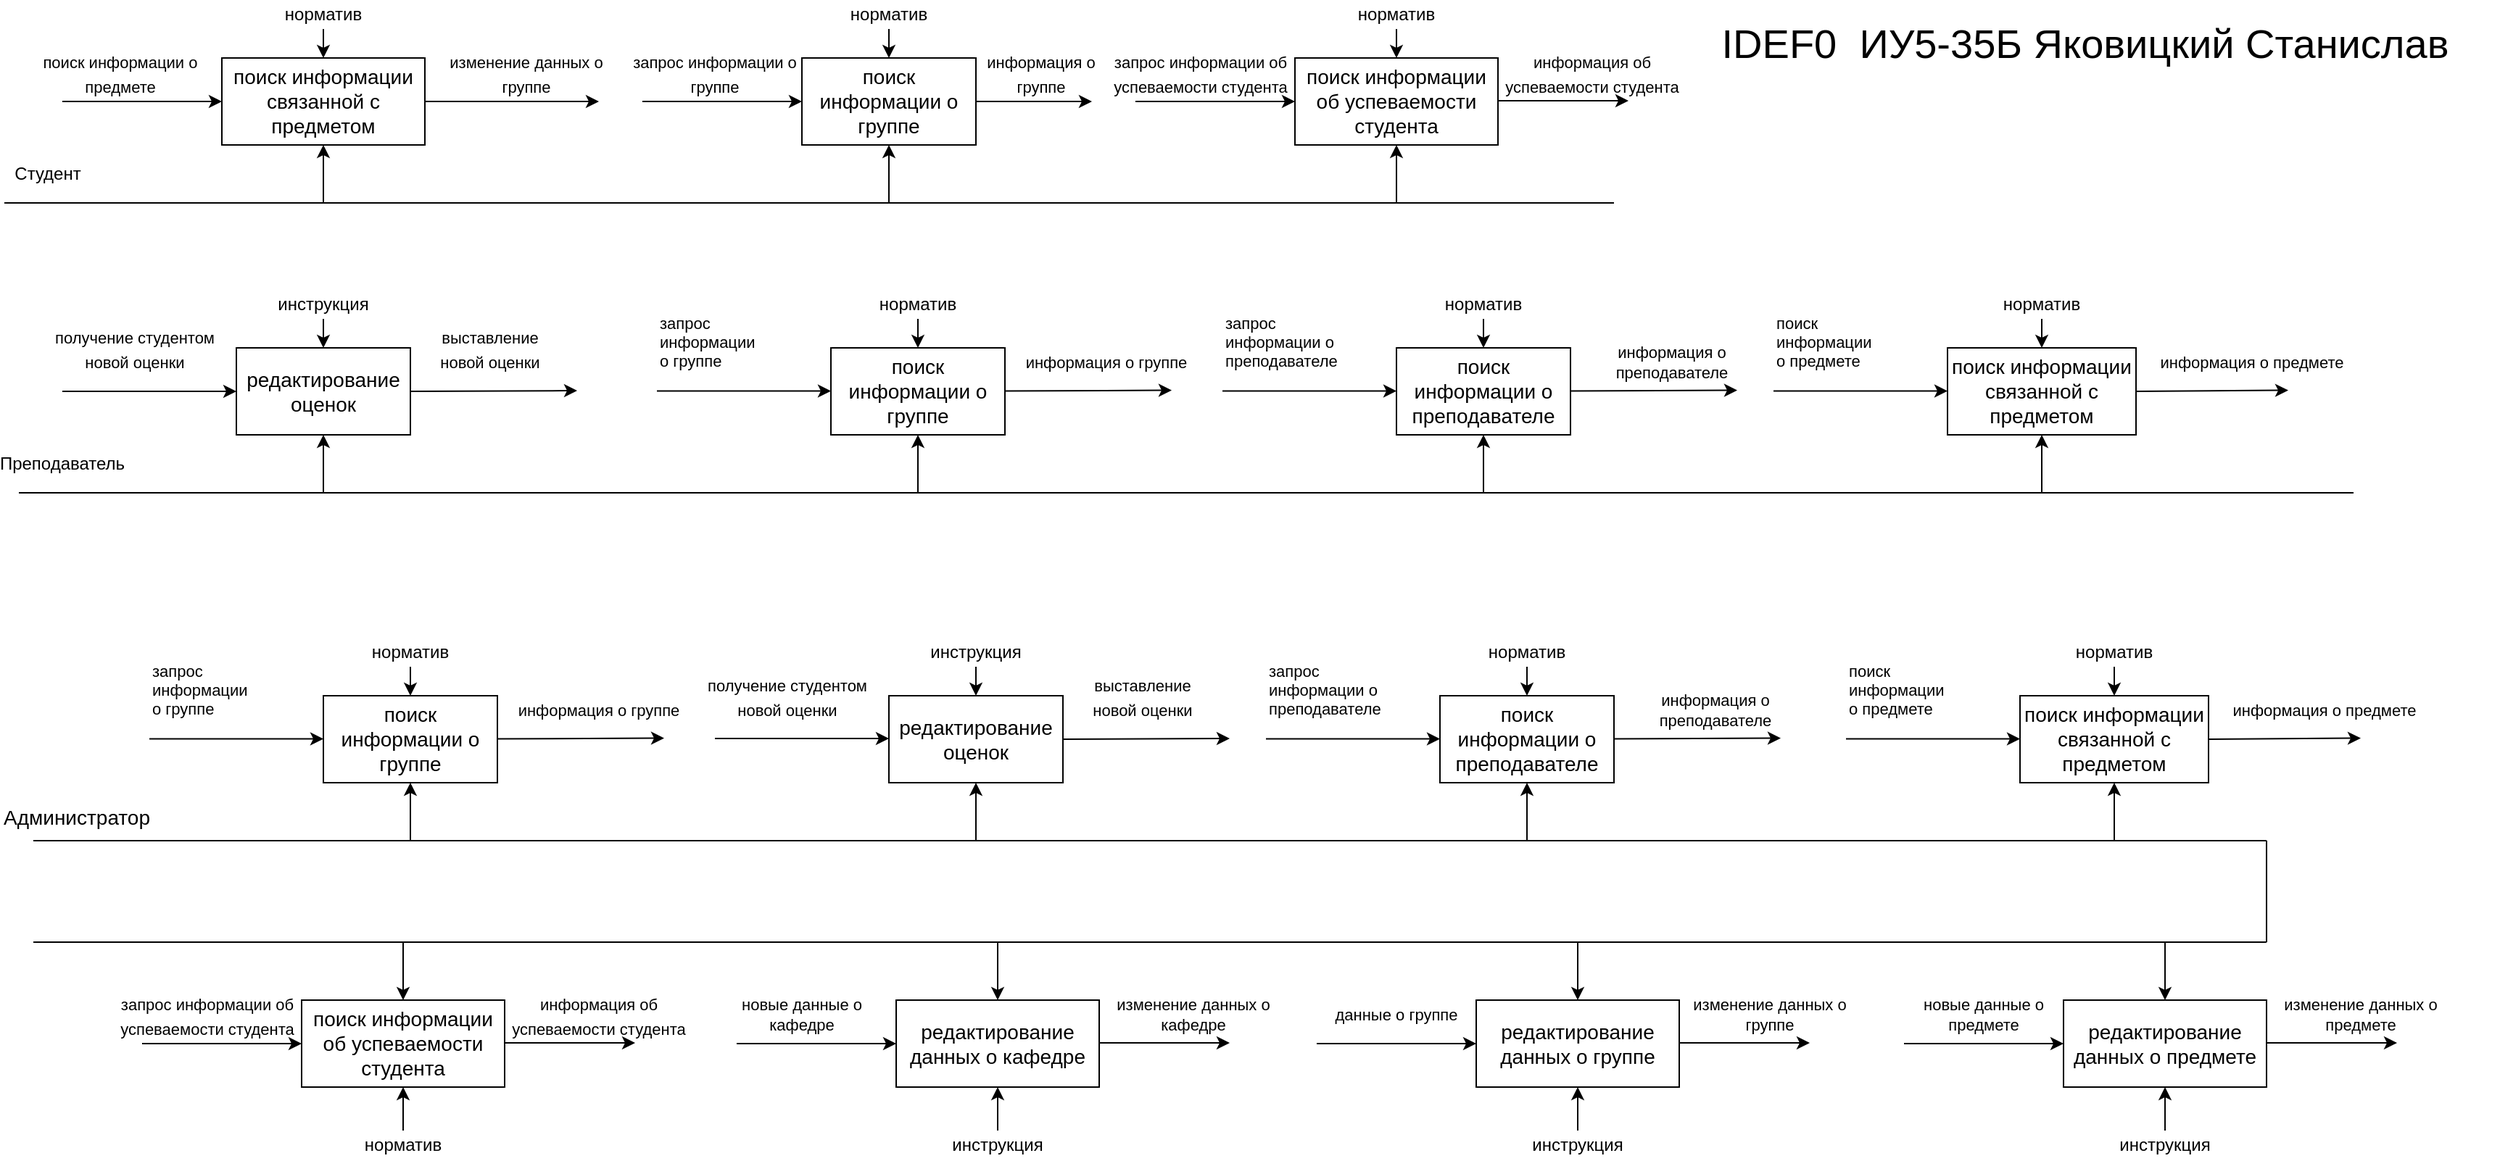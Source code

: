 <mxfile version="12.4.2" type="device" pages="1"><diagram id="3g8LVqlUuiPpmpbRf2n-" name="Page-1"><mxGraphModel dx="2062" dy="1073" grid="1" gridSize="10" guides="1" tooltips="1" connect="1" arrows="1" fold="1" page="1" pageScale="1" pageWidth="827" pageHeight="1169" math="0" shadow="0"><root><mxCell id="0"/><mxCell id="1" parent="0"/><mxCell id="60OBspVqa--PDoL3WR4n-1" value="Студент" style="text;html=1;strokeColor=none;fillColor=none;align=center;verticalAlign=middle;whiteSpace=wrap;rounded=0;" vertex="1" parent="1"><mxGeometry x="20" y="130" width="40" height="20" as="geometry"/></mxCell><mxCell id="60OBspVqa--PDoL3WR4n-2" value="" style="endArrow=none;html=1;" edge="1" parent="1"><mxGeometry width="50" height="50" relative="1" as="geometry"><mxPoint x="10" y="160" as="sourcePoint"/><mxPoint x="1120" y="160" as="targetPoint"/></mxGeometry></mxCell><mxCell id="60OBspVqa--PDoL3WR4n-3" value="&lt;font style=&quot;font-size: 11px&quot;&gt;поиск информации о предмете&lt;/font&gt;" style="text;html=1;strokeColor=none;fillColor=none;align=center;verticalAlign=middle;whiteSpace=wrap;rounded=0;fontSize=14;" vertex="1" parent="1"><mxGeometry x="30" y="60" width="120" height="20" as="geometry"/></mxCell><mxCell id="60OBspVqa--PDoL3WR4n-4" value="&lt;span style=&quot;font-size: 14px ; white-space: normal&quot;&gt;поиск информации связанной с предметом&lt;/span&gt;" style="rounded=0;whiteSpace=wrap;html=1;" vertex="1" parent="1"><mxGeometry x="160" y="60" width="140" height="60" as="geometry"/></mxCell><mxCell id="60OBspVqa--PDoL3WR4n-7" value="" style="endArrow=classic;html=1;entryX=0;entryY=0.5;entryDx=0;entryDy=0;" edge="1" parent="1" target="60OBspVqa--PDoL3WR4n-4"><mxGeometry width="50" height="50" relative="1" as="geometry"><mxPoint x="50" y="90" as="sourcePoint"/><mxPoint x="140" y="90" as="targetPoint"/></mxGeometry></mxCell><mxCell id="60OBspVqa--PDoL3WR4n-8" style="edgeStyle=orthogonalEdgeStyle;rounded=0;orthogonalLoop=1;jettySize=auto;html=1;exitX=0.5;exitY=1;exitDx=0;exitDy=0;" edge="1" parent="1" source="60OBspVqa--PDoL3WR4n-3" target="60OBspVqa--PDoL3WR4n-3"><mxGeometry relative="1" as="geometry"/></mxCell><mxCell id="60OBspVqa--PDoL3WR4n-9" value="" style="endArrow=classic;html=1;exitX=1;exitY=0.5;exitDx=0;exitDy=0;" edge="1" parent="1" source="60OBspVqa--PDoL3WR4n-4"><mxGeometry width="50" height="50" relative="1" as="geometry"><mxPoint x="320" y="130" as="sourcePoint"/><mxPoint x="420" y="90" as="targetPoint"/></mxGeometry></mxCell><mxCell id="60OBspVqa--PDoL3WR4n-10" value="&lt;font style=&quot;font-size: 11px&quot;&gt;изменение данных о группе&lt;/font&gt;" style="text;html=1;strokeColor=none;fillColor=none;align=center;verticalAlign=middle;whiteSpace=wrap;rounded=0;fontSize=14;" vertex="1" parent="1"><mxGeometry x="300" y="60" width="140" height="20" as="geometry"/></mxCell><mxCell id="60OBspVqa--PDoL3WR4n-11" value="" style="endArrow=classic;html=1;entryX=0.5;entryY=1;entryDx=0;entryDy=0;" edge="1" parent="1" target="60OBspVqa--PDoL3WR4n-4"><mxGeometry width="50" height="50" relative="1" as="geometry"><mxPoint x="230" y="160" as="sourcePoint"/><mxPoint x="60" y="180" as="targetPoint"/></mxGeometry></mxCell><mxCell id="60OBspVqa--PDoL3WR4n-115" style="edgeStyle=orthogonalEdgeStyle;rounded=0;orthogonalLoop=1;jettySize=auto;html=1;exitX=0.5;exitY=1;exitDx=0;exitDy=0;entryX=0.5;entryY=0;entryDx=0;entryDy=0;fontSize=11;" edge="1" parent="1" source="60OBspVqa--PDoL3WR4n-12" target="60OBspVqa--PDoL3WR4n-4"><mxGeometry relative="1" as="geometry"/></mxCell><mxCell id="60OBspVqa--PDoL3WR4n-12" value="норматив" style="text;html=1;strokeColor=none;fillColor=none;align=center;verticalAlign=middle;whiteSpace=wrap;rounded=0;" vertex="1" parent="1"><mxGeometry x="210" y="20" width="40" height="20" as="geometry"/></mxCell><mxCell id="60OBspVqa--PDoL3WR4n-14" value="&lt;span style=&quot;font-size: 14px ; white-space: normal&quot;&gt;поиск информации о группе&lt;/span&gt;" style="rounded=0;whiteSpace=wrap;html=1;" vertex="1" parent="1"><mxGeometry x="560" y="60" width="120" height="60" as="geometry"/></mxCell><mxCell id="60OBspVqa--PDoL3WR4n-15" value="" style="endArrow=classic;html=1;entryX=0;entryY=0.5;entryDx=0;entryDy=0;" edge="1" parent="1" target="60OBspVqa--PDoL3WR4n-14"><mxGeometry width="50" height="50" relative="1" as="geometry"><mxPoint x="450" y="90" as="sourcePoint"/><mxPoint x="500" y="90" as="targetPoint"/></mxGeometry></mxCell><mxCell id="60OBspVqa--PDoL3WR4n-16" value="" style="endArrow=classic;html=1;exitX=1;exitY=0.5;exitDx=0;exitDy=0;" edge="1" parent="1" source="60OBspVqa--PDoL3WR4n-14"><mxGeometry width="50" height="50" relative="1" as="geometry"><mxPoint x="700" y="115" as="sourcePoint"/><mxPoint x="760" y="90" as="targetPoint"/></mxGeometry></mxCell><mxCell id="60OBspVqa--PDoL3WR4n-17" value="&lt;font style=&quot;font-size: 11px&quot;&gt;запрос информации о группе&lt;/font&gt;" style="text;html=1;strokeColor=none;fillColor=none;align=center;verticalAlign=middle;whiteSpace=wrap;rounded=0;fontSize=14;" vertex="1" parent="1"><mxGeometry x="440" y="60" width="120" height="20" as="geometry"/></mxCell><mxCell id="60OBspVqa--PDoL3WR4n-18" value="&lt;font style=&quot;font-size: 11px&quot;&gt;информация о группе&lt;/font&gt;" style="text;html=1;strokeColor=none;fillColor=none;align=center;verticalAlign=middle;whiteSpace=wrap;rounded=0;fontSize=14;" vertex="1" parent="1"><mxGeometry x="670" y="60" width="110" height="20" as="geometry"/></mxCell><mxCell id="60OBspVqa--PDoL3WR4n-19" value="" style="endArrow=classic;html=1;entryX=0.5;entryY=1;entryDx=0;entryDy=0;" edge="1" parent="1" target="60OBspVqa--PDoL3WR4n-14"><mxGeometry width="50" height="50" relative="1" as="geometry"><mxPoint x="620" y="160" as="sourcePoint"/><mxPoint x="640" y="130" as="targetPoint"/></mxGeometry></mxCell><mxCell id="60OBspVqa--PDoL3WR4n-21" value="&lt;span style=&quot;font-size: 14px ; white-space: normal&quot;&gt;поиск информации об успеваемости студента&lt;/span&gt;" style="rounded=0;whiteSpace=wrap;html=1;" vertex="1" parent="1"><mxGeometry x="900" y="60" width="140" height="60" as="geometry"/></mxCell><mxCell id="60OBspVqa--PDoL3WR4n-23" value="" style="endArrow=classic;html=1;entryX=0;entryY=0.5;entryDx=0;entryDy=0;" edge="1" parent="1" target="60OBspVqa--PDoL3WR4n-21"><mxGeometry width="50" height="50" relative="1" as="geometry"><mxPoint x="790" y="90" as="sourcePoint"/><mxPoint x="850" y="80" as="targetPoint"/></mxGeometry></mxCell><mxCell id="60OBspVqa--PDoL3WR4n-24" value="" style="endArrow=classic;html=1;entryX=0;entryY=0.5;entryDx=0;entryDy=0;" edge="1" parent="1"><mxGeometry width="50" height="50" relative="1" as="geometry"><mxPoint x="1040" y="89.5" as="sourcePoint"/><mxPoint x="1130" y="89.5" as="targetPoint"/></mxGeometry></mxCell><mxCell id="60OBspVqa--PDoL3WR4n-25" value="&lt;font style=&quot;font-size: 11px&quot;&gt;запрос информации об успеваемости студента&lt;/font&gt;" style="text;html=1;strokeColor=none;fillColor=none;align=center;verticalAlign=middle;whiteSpace=wrap;rounded=0;fontSize=14;" vertex="1" parent="1"><mxGeometry x="770" y="60" width="130" height="20" as="geometry"/></mxCell><mxCell id="60OBspVqa--PDoL3WR4n-26" value="&lt;font style=&quot;font-size: 11px&quot;&gt;информация об успеваемости студента&lt;/font&gt;" style="text;html=1;strokeColor=none;fillColor=none;align=center;verticalAlign=middle;whiteSpace=wrap;rounded=0;fontSize=14;" vertex="1" parent="1"><mxGeometry x="1030" y="60" width="150" height="20" as="geometry"/></mxCell><mxCell id="60OBspVqa--PDoL3WR4n-27" value="" style="endArrow=classic;html=1;entryX=0.5;entryY=1;entryDx=0;entryDy=0;" edge="1" parent="1" target="60OBspVqa--PDoL3WR4n-21"><mxGeometry width="50" height="50" relative="1" as="geometry"><mxPoint x="970" y="160" as="sourcePoint"/><mxPoint x="990" y="130" as="targetPoint"/></mxGeometry></mxCell><mxCell id="60OBspVqa--PDoL3WR4n-30" value="" style="endArrow=none;html=1;" edge="1" parent="1"><mxGeometry width="50" height="50" relative="1" as="geometry"><mxPoint x="20" y="360" as="sourcePoint"/><mxPoint x="1630" y="360" as="targetPoint"/></mxGeometry></mxCell><mxCell id="60OBspVqa--PDoL3WR4n-33" value="Преподаватель" style="text;html=1;strokeColor=none;fillColor=none;align=center;verticalAlign=middle;whiteSpace=wrap;rounded=0;" vertex="1" parent="1"><mxGeometry x="30" y="330" width="40" height="20" as="geometry"/></mxCell><mxCell id="60OBspVqa--PDoL3WR4n-34" value="&lt;span style=&quot;font-size: 14px ; white-space: normal&quot;&gt;редактирование оценок&lt;/span&gt;" style="rounded=0;whiteSpace=wrap;html=1;" vertex="1" parent="1"><mxGeometry x="170" y="260" width="120" height="60" as="geometry"/></mxCell><mxCell id="60OBspVqa--PDoL3WR4n-35" value="&lt;font style=&quot;font-size: 11px&quot;&gt;получение студентом новой оценки&lt;/font&gt;" style="text;html=1;strokeColor=none;fillColor=none;align=center;verticalAlign=middle;whiteSpace=wrap;rounded=0;fontSize=14;" vertex="1" parent="1"><mxGeometry x="40" y="250" width="120" height="20" as="geometry"/></mxCell><mxCell id="60OBspVqa--PDoL3WR4n-36" value="&lt;font style=&quot;font-size: 11px&quot;&gt;выставление новой оценки&lt;/font&gt;" style="text;html=1;strokeColor=none;fillColor=none;align=center;verticalAlign=middle;whiteSpace=wrap;rounded=0;fontSize=14;" vertex="1" parent="1"><mxGeometry x="300" y="250" width="90" height="20" as="geometry"/></mxCell><mxCell id="60OBspVqa--PDoL3WR4n-37" value="" style="endArrow=classic;html=1;entryX=0.5;entryY=1;entryDx=0;entryDy=0;" edge="1" parent="1" target="60OBspVqa--PDoL3WR4n-34"><mxGeometry width="50" height="50" relative="1" as="geometry"><mxPoint x="230" y="360" as="sourcePoint"/><mxPoint x="260" y="320" as="targetPoint"/></mxGeometry></mxCell><mxCell id="60OBspVqa--PDoL3WR4n-38" value="" style="endArrow=classic;html=1;entryX=0;entryY=0.5;entryDx=0;entryDy=0;" edge="1" parent="1" target="60OBspVqa--PDoL3WR4n-34"><mxGeometry width="50" height="50" relative="1" as="geometry"><mxPoint x="50" y="290" as="sourcePoint"/><mxPoint x="60" y="390" as="targetPoint"/></mxGeometry></mxCell><mxCell id="60OBspVqa--PDoL3WR4n-39" value="" style="endArrow=classic;html=1;entryX=0;entryY=0.5;entryDx=0;entryDy=0;exitX=1;exitY=0.5;exitDx=0;exitDy=0;" edge="1" parent="1" source="60OBspVqa--PDoL3WR4n-34"><mxGeometry width="50" height="50" relative="1" as="geometry"><mxPoint x="310" y="290" as="sourcePoint"/><mxPoint x="405" y="289.5" as="targetPoint"/></mxGeometry></mxCell><mxCell id="60OBspVqa--PDoL3WR4n-40" value="&lt;span style=&quot;font-size: 14px ; white-space: normal&quot;&gt;поиск информации о группе&lt;/span&gt;" style="rounded=0;whiteSpace=wrap;html=1;" vertex="1" parent="1"><mxGeometry x="580" y="260" width="120" height="60" as="geometry"/></mxCell><mxCell id="60OBspVqa--PDoL3WR4n-41" value="" style="endArrow=classic;html=1;entryX=0;entryY=0.5;entryDx=0;entryDy=0;" edge="1" parent="1"><mxGeometry width="50" height="50" relative="1" as="geometry"><mxPoint x="460" y="289.75" as="sourcePoint"/><mxPoint x="580" y="289.75" as="targetPoint"/></mxGeometry></mxCell><mxCell id="60OBspVqa--PDoL3WR4n-42" value="" style="endArrow=classic;html=1;entryX=0;entryY=0.5;entryDx=0;entryDy=0;exitX=1;exitY=0.5;exitDx=0;exitDy=0;" edge="1" parent="1"><mxGeometry width="50" height="50" relative="1" as="geometry"><mxPoint x="700" y="289.75" as="sourcePoint"/><mxPoint x="815" y="289.25" as="targetPoint"/></mxGeometry></mxCell><mxCell id="60OBspVqa--PDoL3WR4n-43" value="" style="endArrow=classic;html=1;entryX=0.5;entryY=1;entryDx=0;entryDy=0;" edge="1" parent="1" target="60OBspVqa--PDoL3WR4n-40"><mxGeometry width="50" height="50" relative="1" as="geometry"><mxPoint x="640" y="360" as="sourcePoint"/><mxPoint x="240" y="330" as="targetPoint"/></mxGeometry></mxCell><mxCell id="60OBspVqa--PDoL3WR4n-44" value="&lt;span style=&quot;text-align: center ; white-space: normal&quot;&gt;&lt;font style=&quot;font-size: 11px&quot;&gt;запрос информации о группе&lt;/font&gt;&lt;/span&gt;" style="text;html=1;fontSize=11;" vertex="1" parent="1"><mxGeometry x="460" y="230" width="80" height="50" as="geometry"/></mxCell><mxCell id="60OBspVqa--PDoL3WR4n-46" value="информация о группе" style="text;html=1;strokeColor=none;fillColor=none;align=center;verticalAlign=middle;whiteSpace=wrap;rounded=0;fontSize=11;" vertex="1" parent="1"><mxGeometry x="700" y="260" width="140" height="20" as="geometry"/></mxCell><mxCell id="60OBspVqa--PDoL3WR4n-48" value="&lt;span style=&quot;font-size: 14px&quot;&gt;поиск информации о преподавателе&lt;/span&gt;" style="rounded=0;whiteSpace=wrap;html=1;" vertex="1" parent="1"><mxGeometry x="970" y="260" width="120" height="60" as="geometry"/></mxCell><mxCell id="60OBspVqa--PDoL3WR4n-49" value="" style="endArrow=classic;html=1;entryX=0;entryY=0.5;entryDx=0;entryDy=0;" edge="1" parent="1"><mxGeometry width="50" height="50" relative="1" as="geometry"><mxPoint x="850" y="289.75" as="sourcePoint"/><mxPoint x="970" y="289.75" as="targetPoint"/></mxGeometry></mxCell><mxCell id="60OBspVqa--PDoL3WR4n-50" value="" style="endArrow=classic;html=1;entryX=0;entryY=0.5;entryDx=0;entryDy=0;exitX=1;exitY=0.5;exitDx=0;exitDy=0;" edge="1" parent="1"><mxGeometry width="50" height="50" relative="1" as="geometry"><mxPoint x="1090" y="289.75" as="sourcePoint"/><mxPoint x="1205" y="289.25" as="targetPoint"/></mxGeometry></mxCell><mxCell id="60OBspVqa--PDoL3WR4n-51" value="" style="endArrow=classic;html=1;entryX=0.5;entryY=1;entryDx=0;entryDy=0;" edge="1" parent="1" target="60OBspVqa--PDoL3WR4n-48"><mxGeometry width="50" height="50" relative="1" as="geometry"><mxPoint x="1030" y="360" as="sourcePoint"/><mxPoint x="630" y="330" as="targetPoint"/></mxGeometry></mxCell><mxCell id="60OBspVqa--PDoL3WR4n-52" value="&lt;span style=&quot;text-align: center ; white-space: normal&quot;&gt;&lt;font style=&quot;font-size: 11px&quot;&gt;запрос информации о преподавателе&lt;br&gt;&lt;br&gt;&lt;/font&gt;&lt;/span&gt;" style="text;html=1;fontSize=11;" vertex="1" parent="1"><mxGeometry x="850" y="230" width="80" height="50" as="geometry"/></mxCell><mxCell id="60OBspVqa--PDoL3WR4n-53" value="информация о преподавателе" style="text;html=1;strokeColor=none;fillColor=none;align=center;verticalAlign=middle;whiteSpace=wrap;rounded=0;fontSize=11;" vertex="1" parent="1"><mxGeometry x="1090" y="260" width="140" height="20" as="geometry"/></mxCell><mxCell id="60OBspVqa--PDoL3WR4n-54" value="&lt;span style=&quot;font-size: 14px&quot;&gt;поиск информации связанной с предметом&lt;/span&gt;" style="rounded=0;whiteSpace=wrap;html=1;" vertex="1" parent="1"><mxGeometry x="1350" y="260" width="130" height="60" as="geometry"/></mxCell><mxCell id="60OBspVqa--PDoL3WR4n-55" value="" style="endArrow=classic;html=1;entryX=0;entryY=0.5;entryDx=0;entryDy=0;" edge="1" parent="1"><mxGeometry width="50" height="50" relative="1" as="geometry"><mxPoint x="1230" y="289.75" as="sourcePoint"/><mxPoint x="1350" y="289.75" as="targetPoint"/></mxGeometry></mxCell><mxCell id="60OBspVqa--PDoL3WR4n-56" value="" style="endArrow=classic;html=1;entryX=0;entryY=0.5;entryDx=0;entryDy=0;exitX=1;exitY=0.5;exitDx=0;exitDy=0;" edge="1" parent="1" source="60OBspVqa--PDoL3WR4n-54"><mxGeometry width="50" height="50" relative="1" as="geometry"><mxPoint x="1490" y="289" as="sourcePoint"/><mxPoint x="1585" y="289.25" as="targetPoint"/></mxGeometry></mxCell><mxCell id="60OBspVqa--PDoL3WR4n-57" value="" style="endArrow=classic;html=1;entryX=0.5;entryY=1;entryDx=0;entryDy=0;" edge="1" parent="1" target="60OBspVqa--PDoL3WR4n-54"><mxGeometry width="50" height="50" relative="1" as="geometry"><mxPoint x="1415" y="360" as="sourcePoint"/><mxPoint x="1010" y="330" as="targetPoint"/></mxGeometry></mxCell><mxCell id="60OBspVqa--PDoL3WR4n-58" value="&lt;span style=&quot;text-align: center ; white-space: normal&quot;&gt;поиск информации о предмете&lt;/span&gt;&lt;span style=&quot;text-align: center ; white-space: normal&quot;&gt;&lt;font style=&quot;font-size: 11px&quot;&gt;&lt;br&gt;&lt;/font&gt;&lt;/span&gt;" style="text;html=1;fontSize=11;" vertex="1" parent="1"><mxGeometry x="1230" y="230" width="110" height="50" as="geometry"/></mxCell><mxCell id="60OBspVqa--PDoL3WR4n-59" value="&lt;span&gt;информация о предмете&lt;/span&gt;" style="text;html=1;strokeColor=none;fillColor=none;align=center;verticalAlign=middle;whiteSpace=wrap;rounded=0;fontSize=11;" vertex="1" parent="1"><mxGeometry x="1490" y="260" width="140" height="20" as="geometry"/></mxCell><mxCell id="60OBspVqa--PDoL3WR4n-60" value="" style="endArrow=none;html=1;fontSize=11;" edge="1" parent="1"><mxGeometry width="50" height="50" relative="1" as="geometry"><mxPoint x="30" y="600" as="sourcePoint"/><mxPoint x="1570" y="600" as="targetPoint"/></mxGeometry></mxCell><mxCell id="60OBspVqa--PDoL3WR4n-61" value="&lt;font style=&quot;font-size: 14px&quot;&gt;Администратор&lt;/font&gt;" style="text;html=1;strokeColor=none;fillColor=none;align=center;verticalAlign=middle;whiteSpace=wrap;rounded=0;fontSize=11;" vertex="1" parent="1"><mxGeometry x="40" y="574" width="40" height="20" as="geometry"/></mxCell><mxCell id="60OBspVqa--PDoL3WR4n-63" value="&lt;span style=&quot;font-size: 14px ; white-space: normal&quot;&gt;поиск информации о группе&lt;/span&gt;" style="rounded=0;whiteSpace=wrap;html=1;" vertex="1" parent="1"><mxGeometry x="230" y="500" width="120" height="60" as="geometry"/></mxCell><mxCell id="60OBspVqa--PDoL3WR4n-64" value="" style="endArrow=classic;html=1;entryX=0;entryY=0.5;entryDx=0;entryDy=0;" edge="1" parent="1"><mxGeometry width="50" height="50" relative="1" as="geometry"><mxPoint x="110" y="529.75" as="sourcePoint"/><mxPoint x="230" y="529.75" as="targetPoint"/></mxGeometry></mxCell><mxCell id="60OBspVqa--PDoL3WR4n-65" value="" style="endArrow=classic;html=1;entryX=0;entryY=0.5;entryDx=0;entryDy=0;exitX=1;exitY=0.5;exitDx=0;exitDy=0;" edge="1" parent="1"><mxGeometry width="50" height="50" relative="1" as="geometry"><mxPoint x="350" y="529.75" as="sourcePoint"/><mxPoint x="465" y="529.25" as="targetPoint"/></mxGeometry></mxCell><mxCell id="60OBspVqa--PDoL3WR4n-66" value="" style="endArrow=classic;html=1;entryX=0.5;entryY=1;entryDx=0;entryDy=0;" edge="1" parent="1" target="60OBspVqa--PDoL3WR4n-63"><mxGeometry width="50" height="50" relative="1" as="geometry"><mxPoint x="290" y="600" as="sourcePoint"/><mxPoint x="-110" y="570" as="targetPoint"/></mxGeometry></mxCell><mxCell id="60OBspVqa--PDoL3WR4n-67" value="&lt;span style=&quot;text-align: center ; white-space: normal&quot;&gt;&lt;font style=&quot;font-size: 11px&quot;&gt;запрос информации о группе&lt;/font&gt;&lt;/span&gt;" style="text;html=1;fontSize=11;" vertex="1" parent="1"><mxGeometry x="110" y="470" width="80" height="50" as="geometry"/></mxCell><mxCell id="60OBspVqa--PDoL3WR4n-68" value="информация о группе" style="text;html=1;strokeColor=none;fillColor=none;align=center;verticalAlign=middle;whiteSpace=wrap;rounded=0;fontSize=11;" vertex="1" parent="1"><mxGeometry x="350" y="500" width="140" height="20" as="geometry"/></mxCell><mxCell id="60OBspVqa--PDoL3WR4n-69" value="&lt;span style=&quot;font-size: 14px ; white-space: normal&quot;&gt;редактирование оценок&lt;/span&gt;" style="rounded=0;whiteSpace=wrap;html=1;" vertex="1" parent="1"><mxGeometry x="620" y="500" width="120" height="60" as="geometry"/></mxCell><mxCell id="60OBspVqa--PDoL3WR4n-70" value="&lt;font style=&quot;font-size: 11px&quot;&gt;получение студентом новой оценки&lt;/font&gt;" style="text;html=1;strokeColor=none;fillColor=none;align=center;verticalAlign=middle;whiteSpace=wrap;rounded=0;fontSize=14;" vertex="1" parent="1"><mxGeometry x="490" y="490" width="120" height="20" as="geometry"/></mxCell><mxCell id="60OBspVqa--PDoL3WR4n-71" value="&lt;font style=&quot;font-size: 11px&quot;&gt;выставление новой оценки&lt;/font&gt;" style="text;html=1;strokeColor=none;fillColor=none;align=center;verticalAlign=middle;whiteSpace=wrap;rounded=0;fontSize=14;" vertex="1" parent="1"><mxGeometry x="750" y="490" width="90" height="20" as="geometry"/></mxCell><mxCell id="60OBspVqa--PDoL3WR4n-72" value="" style="endArrow=classic;html=1;entryX=0.5;entryY=1;entryDx=0;entryDy=0;" edge="1" parent="1" target="60OBspVqa--PDoL3WR4n-69"><mxGeometry width="50" height="50" relative="1" as="geometry"><mxPoint x="680" y="600" as="sourcePoint"/><mxPoint x="710" y="560" as="targetPoint"/></mxGeometry></mxCell><mxCell id="60OBspVqa--PDoL3WR4n-73" value="" style="endArrow=classic;html=1;entryX=0;entryY=0.5;entryDx=0;entryDy=0;exitX=1;exitY=0.5;exitDx=0;exitDy=0;" edge="1" parent="1" source="60OBspVqa--PDoL3WR4n-69"><mxGeometry width="50" height="50" relative="1" as="geometry"><mxPoint x="760" y="530" as="sourcePoint"/><mxPoint x="855" y="529.5" as="targetPoint"/></mxGeometry></mxCell><mxCell id="60OBspVqa--PDoL3WR4n-74" value="" style="endArrow=classic;html=1;entryX=0;entryY=0.5;entryDx=0;entryDy=0;" edge="1" parent="1"><mxGeometry width="50" height="50" relative="1" as="geometry"><mxPoint x="500" y="529.5" as="sourcePoint"/><mxPoint x="620" y="529.5" as="targetPoint"/></mxGeometry></mxCell><mxCell id="60OBspVqa--PDoL3WR4n-75" value="&lt;span style=&quot;font-size: 14px&quot;&gt;поиск информации о преподавателе&lt;/span&gt;" style="rounded=0;whiteSpace=wrap;html=1;" vertex="1" parent="1"><mxGeometry x="1000" y="500" width="120" height="60" as="geometry"/></mxCell><mxCell id="60OBspVqa--PDoL3WR4n-76" value="" style="endArrow=classic;html=1;entryX=0;entryY=0.5;entryDx=0;entryDy=0;" edge="1" parent="1"><mxGeometry width="50" height="50" relative="1" as="geometry"><mxPoint x="880" y="529.75" as="sourcePoint"/><mxPoint x="1000" y="529.75" as="targetPoint"/></mxGeometry></mxCell><mxCell id="60OBspVqa--PDoL3WR4n-77" value="" style="endArrow=classic;html=1;entryX=0;entryY=0.5;entryDx=0;entryDy=0;exitX=1;exitY=0.5;exitDx=0;exitDy=0;" edge="1" parent="1"><mxGeometry width="50" height="50" relative="1" as="geometry"><mxPoint x="1120" y="529.75" as="sourcePoint"/><mxPoint x="1235" y="529.25" as="targetPoint"/></mxGeometry></mxCell><mxCell id="60OBspVqa--PDoL3WR4n-78" value="" style="endArrow=classic;html=1;entryX=0.5;entryY=1;entryDx=0;entryDy=0;" edge="1" parent="1" target="60OBspVqa--PDoL3WR4n-75"><mxGeometry width="50" height="50" relative="1" as="geometry"><mxPoint x="1060" y="600" as="sourcePoint"/><mxPoint x="660" y="570" as="targetPoint"/></mxGeometry></mxCell><mxCell id="60OBspVqa--PDoL3WR4n-79" value="&lt;span style=&quot;text-align: center ; white-space: normal&quot;&gt;&lt;font style=&quot;font-size: 11px&quot;&gt;запрос информации о преподавателе&lt;br&gt;&lt;br&gt;&lt;/font&gt;&lt;/span&gt;" style="text;html=1;fontSize=11;" vertex="1" parent="1"><mxGeometry x="880" y="470" width="80" height="50" as="geometry"/></mxCell><mxCell id="60OBspVqa--PDoL3WR4n-80" value="информация о преподавателе" style="text;html=1;strokeColor=none;fillColor=none;align=center;verticalAlign=middle;whiteSpace=wrap;rounded=0;fontSize=11;" vertex="1" parent="1"><mxGeometry x="1120" y="500" width="140" height="20" as="geometry"/></mxCell><mxCell id="60OBspVqa--PDoL3WR4n-81" value="&lt;span style=&quot;font-size: 14px&quot;&gt;поиск информации связанной с предметом&lt;/span&gt;" style="rounded=0;whiteSpace=wrap;html=1;" vertex="1" parent="1"><mxGeometry x="1400" y="500" width="130" height="60" as="geometry"/></mxCell><mxCell id="60OBspVqa--PDoL3WR4n-82" value="" style="endArrow=classic;html=1;entryX=0;entryY=0.5;entryDx=0;entryDy=0;" edge="1" parent="1"><mxGeometry width="50" height="50" relative="1" as="geometry"><mxPoint x="1280" y="529.75" as="sourcePoint"/><mxPoint x="1400" y="529.75" as="targetPoint"/></mxGeometry></mxCell><mxCell id="60OBspVqa--PDoL3WR4n-83" value="" style="endArrow=classic;html=1;entryX=0;entryY=0.5;entryDx=0;entryDy=0;exitX=1;exitY=0.5;exitDx=0;exitDy=0;" edge="1" parent="1" source="60OBspVqa--PDoL3WR4n-81"><mxGeometry width="50" height="50" relative="1" as="geometry"><mxPoint x="1540" y="529" as="sourcePoint"/><mxPoint x="1635" y="529.25" as="targetPoint"/></mxGeometry></mxCell><mxCell id="60OBspVqa--PDoL3WR4n-84" value="" style="endArrow=classic;html=1;entryX=0.5;entryY=1;entryDx=0;entryDy=0;" edge="1" parent="1" target="60OBspVqa--PDoL3WR4n-81"><mxGeometry width="50" height="50" relative="1" as="geometry"><mxPoint x="1465" y="600" as="sourcePoint"/><mxPoint x="1060" y="570" as="targetPoint"/></mxGeometry></mxCell><mxCell id="60OBspVqa--PDoL3WR4n-85" value="&lt;span style=&quot;text-align: center ; white-space: normal&quot;&gt;поиск информации о предмете&lt;/span&gt;&lt;span style=&quot;text-align: center ; white-space: normal&quot;&gt;&lt;font style=&quot;font-size: 11px&quot;&gt;&lt;br&gt;&lt;/font&gt;&lt;/span&gt;" style="text;html=1;fontSize=11;" vertex="1" parent="1"><mxGeometry x="1280" y="470" width="110" height="50" as="geometry"/></mxCell><mxCell id="60OBspVqa--PDoL3WR4n-86" value="&lt;span&gt;информация о предмете&lt;/span&gt;" style="text;html=1;strokeColor=none;fillColor=none;align=center;verticalAlign=middle;whiteSpace=wrap;rounded=0;fontSize=11;" vertex="1" parent="1"><mxGeometry x="1540" y="500" width="140" height="20" as="geometry"/></mxCell><mxCell id="60OBspVqa--PDoL3WR4n-87" value="" style="endArrow=none;html=1;fontSize=11;" edge="1" parent="1"><mxGeometry width="50" height="50" relative="1" as="geometry"><mxPoint x="1570" y="670" as="sourcePoint"/><mxPoint x="1570" y="600" as="targetPoint"/></mxGeometry></mxCell><mxCell id="60OBspVqa--PDoL3WR4n-88" value="" style="endArrow=none;html=1;fontSize=11;" edge="1" parent="1"><mxGeometry width="50" height="50" relative="1" as="geometry"><mxPoint x="30" y="670" as="sourcePoint"/><mxPoint x="1570" y="670" as="targetPoint"/></mxGeometry></mxCell><mxCell id="60OBspVqa--PDoL3WR4n-89" value="&lt;span style=&quot;font-size: 14px ; white-space: normal&quot;&gt;поиск информации об успеваемости студента&lt;/span&gt;" style="rounded=0;whiteSpace=wrap;html=1;" vertex="1" parent="1"><mxGeometry x="215" y="710" width="140" height="60" as="geometry"/></mxCell><mxCell id="60OBspVqa--PDoL3WR4n-90" value="" style="endArrow=classic;html=1;entryX=0;entryY=0.5;entryDx=0;entryDy=0;" edge="1" parent="1" target="60OBspVqa--PDoL3WR4n-89"><mxGeometry width="50" height="50" relative="1" as="geometry"><mxPoint x="105" y="740" as="sourcePoint"/><mxPoint x="165" y="730" as="targetPoint"/></mxGeometry></mxCell><mxCell id="60OBspVqa--PDoL3WR4n-91" value="" style="endArrow=classic;html=1;entryX=0;entryY=0.5;entryDx=0;entryDy=0;" edge="1" parent="1"><mxGeometry width="50" height="50" relative="1" as="geometry"><mxPoint x="355" y="739.5" as="sourcePoint"/><mxPoint x="445" y="739.5" as="targetPoint"/></mxGeometry></mxCell><mxCell id="60OBspVqa--PDoL3WR4n-92" value="&lt;font style=&quot;font-size: 11px&quot;&gt;запрос информации об успеваемости студента&lt;/font&gt;" style="text;html=1;strokeColor=none;fillColor=none;align=center;verticalAlign=middle;whiteSpace=wrap;rounded=0;fontSize=14;" vertex="1" parent="1"><mxGeometry x="85" y="710" width="130" height="20" as="geometry"/></mxCell><mxCell id="60OBspVqa--PDoL3WR4n-93" value="&lt;font style=&quot;font-size: 11px&quot;&gt;информация об успеваемости студента&lt;/font&gt;" style="text;html=1;strokeColor=none;fillColor=none;align=center;verticalAlign=middle;whiteSpace=wrap;rounded=0;fontSize=14;" vertex="1" parent="1"><mxGeometry x="345" y="710" width="150" height="20" as="geometry"/></mxCell><mxCell id="60OBspVqa--PDoL3WR4n-94" value="" style="endArrow=classic;html=1;entryX=0.5;entryY=0;entryDx=0;entryDy=0;" edge="1" parent="1" target="60OBspVqa--PDoL3WR4n-89"><mxGeometry width="50" height="50" relative="1" as="geometry"><mxPoint x="285" y="670" as="sourcePoint"/><mxPoint x="305" y="800" as="targetPoint"/></mxGeometry></mxCell><mxCell id="60OBspVqa--PDoL3WR4n-96" value="&lt;span style=&quot;font-size: 14px&quot;&gt;редактирование данных о кафедре&lt;/span&gt;" style="rounded=0;whiteSpace=wrap;html=1;" vertex="1" parent="1"><mxGeometry x="625" y="710" width="140" height="60" as="geometry"/></mxCell><mxCell id="60OBspVqa--PDoL3WR4n-97" value="" style="endArrow=classic;html=1;entryX=0;entryY=0.5;entryDx=0;entryDy=0;" edge="1" parent="1" target="60OBspVqa--PDoL3WR4n-96"><mxGeometry width="50" height="50" relative="1" as="geometry"><mxPoint x="515" y="740" as="sourcePoint"/><mxPoint x="575" y="730" as="targetPoint"/></mxGeometry></mxCell><mxCell id="60OBspVqa--PDoL3WR4n-98" value="" style="endArrow=classic;html=1;entryX=0;entryY=0.5;entryDx=0;entryDy=0;" edge="1" parent="1"><mxGeometry width="50" height="50" relative="1" as="geometry"><mxPoint x="765" y="739.5" as="sourcePoint"/><mxPoint x="855" y="739.5" as="targetPoint"/></mxGeometry></mxCell><mxCell id="60OBspVqa--PDoL3WR4n-99" value="новые данные о кафедре" style="text;html=1;strokeColor=none;fillColor=none;align=center;verticalAlign=middle;whiteSpace=wrap;rounded=0;fontSize=11;" vertex="1" parent="1"><mxGeometry x="495" y="710" width="130" height="20" as="geometry"/></mxCell><mxCell id="60OBspVqa--PDoL3WR4n-100" value="изменение данных о кафедре" style="text;html=1;strokeColor=none;fillColor=none;align=center;verticalAlign=middle;whiteSpace=wrap;rounded=0;fontSize=11;" vertex="1" parent="1"><mxGeometry x="755" y="710" width="150" height="20" as="geometry"/></mxCell><mxCell id="60OBspVqa--PDoL3WR4n-101" value="" style="endArrow=classic;html=1;entryX=0.5;entryY=0;entryDx=0;entryDy=0;" edge="1" parent="1" target="60OBspVqa--PDoL3WR4n-96"><mxGeometry width="50" height="50" relative="1" as="geometry"><mxPoint x="695" y="670" as="sourcePoint"/><mxPoint x="715" y="800" as="targetPoint"/></mxGeometry></mxCell><mxCell id="60OBspVqa--PDoL3WR4n-102" value="&lt;span style=&quot;font-size: 14px&quot;&gt;редактирование данных о группе&lt;/span&gt;" style="rounded=0;whiteSpace=wrap;html=1;" vertex="1" parent="1"><mxGeometry x="1025" y="710" width="140" height="60" as="geometry"/></mxCell><mxCell id="60OBspVqa--PDoL3WR4n-103" value="" style="endArrow=classic;html=1;entryX=0;entryY=0.5;entryDx=0;entryDy=0;" edge="1" parent="1" target="60OBspVqa--PDoL3WR4n-102"><mxGeometry width="50" height="50" relative="1" as="geometry"><mxPoint x="915" y="740" as="sourcePoint"/><mxPoint x="975" y="730" as="targetPoint"/></mxGeometry></mxCell><mxCell id="60OBspVqa--PDoL3WR4n-104" value="" style="endArrow=classic;html=1;entryX=0;entryY=0.5;entryDx=0;entryDy=0;" edge="1" parent="1"><mxGeometry width="50" height="50" relative="1" as="geometry"><mxPoint x="1165" y="739.5" as="sourcePoint"/><mxPoint x="1255" y="739.5" as="targetPoint"/></mxGeometry></mxCell><mxCell id="60OBspVqa--PDoL3WR4n-105" value="&lt;span style=&quot;font-size: 11px;&quot;&gt;изменение данных о группе&lt;/span&gt;" style="text;html=1;strokeColor=none;fillColor=none;align=center;verticalAlign=middle;whiteSpace=wrap;rounded=0;fontSize=11;" vertex="1" parent="1"><mxGeometry x="1165" y="710" width="125" height="20" as="geometry"/></mxCell><mxCell id="60OBspVqa--PDoL3WR4n-106" value="" style="endArrow=classic;html=1;entryX=0.5;entryY=0;entryDx=0;entryDy=0;" edge="1" parent="1" target="60OBspVqa--PDoL3WR4n-102"><mxGeometry width="50" height="50" relative="1" as="geometry"><mxPoint x="1095" y="670" as="sourcePoint"/><mxPoint x="1115" y="800" as="targetPoint"/></mxGeometry></mxCell><mxCell id="60OBspVqa--PDoL3WR4n-107" value="&lt;span style=&quot;font-size: 11px;&quot;&gt;данные о группе&lt;/span&gt;" style="text;html=1;strokeColor=none;fillColor=none;align=center;verticalAlign=middle;whiteSpace=wrap;rounded=0;fontSize=11;" vertex="1" parent="1"><mxGeometry x="905" y="710" width="130" height="20" as="geometry"/></mxCell><mxCell id="60OBspVqa--PDoL3WR4n-109" value="&lt;span style=&quot;font-size: 14px&quot;&gt;редактирование данных о предмете&lt;/span&gt;" style="rounded=0;whiteSpace=wrap;html=1;" vertex="1" parent="1"><mxGeometry x="1430" y="710" width="140" height="60" as="geometry"/></mxCell><mxCell id="60OBspVqa--PDoL3WR4n-110" value="" style="endArrow=classic;html=1;entryX=0;entryY=0.5;entryDx=0;entryDy=0;" edge="1" parent="1" target="60OBspVqa--PDoL3WR4n-109"><mxGeometry width="50" height="50" relative="1" as="geometry"><mxPoint x="1320" y="740" as="sourcePoint"/><mxPoint x="1380" y="730" as="targetPoint"/></mxGeometry></mxCell><mxCell id="60OBspVqa--PDoL3WR4n-111" value="" style="endArrow=classic;html=1;entryX=0;entryY=0.5;entryDx=0;entryDy=0;" edge="1" parent="1"><mxGeometry width="50" height="50" relative="1" as="geometry"><mxPoint x="1570" y="739.5" as="sourcePoint"/><mxPoint x="1660" y="739.5" as="targetPoint"/></mxGeometry></mxCell><mxCell id="60OBspVqa--PDoL3WR4n-112" value="&lt;span style=&quot;font-size: 11px;&quot;&gt;изменение данных о предмете&lt;/span&gt;" style="text;html=1;strokeColor=none;fillColor=none;align=center;verticalAlign=middle;whiteSpace=wrap;rounded=0;fontSize=11;" vertex="1" parent="1"><mxGeometry x="1560" y="710" width="150" height="20" as="geometry"/></mxCell><mxCell id="60OBspVqa--PDoL3WR4n-113" value="" style="endArrow=classic;html=1;entryX=0.5;entryY=0;entryDx=0;entryDy=0;" edge="1" parent="1" target="60OBspVqa--PDoL3WR4n-109"><mxGeometry width="50" height="50" relative="1" as="geometry"><mxPoint x="1500" y="670" as="sourcePoint"/><mxPoint x="1520" y="800" as="targetPoint"/></mxGeometry></mxCell><mxCell id="60OBspVqa--PDoL3WR4n-114" value="&lt;span&gt;новые данные о предмете&lt;/span&gt;" style="text;html=1;strokeColor=none;fillColor=none;align=center;verticalAlign=middle;whiteSpace=wrap;rounded=0;fontSize=11;" vertex="1" parent="1"><mxGeometry x="1310" y="710" width="130" height="20" as="geometry"/></mxCell><mxCell id="60OBspVqa--PDoL3WR4n-122" style="edgeStyle=orthogonalEdgeStyle;rounded=0;orthogonalLoop=1;jettySize=auto;html=1;exitX=0.5;exitY=1;exitDx=0;exitDy=0;entryX=0.5;entryY=0;entryDx=0;entryDy=0;fontSize=11;" edge="1" parent="1" source="60OBspVqa--PDoL3WR4n-123"><mxGeometry relative="1" as="geometry"><mxPoint x="620" y="60" as="targetPoint"/></mxGeometry></mxCell><mxCell id="60OBspVqa--PDoL3WR4n-123" value="норматив" style="text;html=1;strokeColor=none;fillColor=none;align=center;verticalAlign=middle;whiteSpace=wrap;rounded=0;" vertex="1" parent="1"><mxGeometry x="600" y="20" width="40" height="20" as="geometry"/></mxCell><mxCell id="60OBspVqa--PDoL3WR4n-124" style="edgeStyle=orthogonalEdgeStyle;rounded=0;orthogonalLoop=1;jettySize=auto;html=1;exitX=0.5;exitY=1;exitDx=0;exitDy=0;entryX=0.5;entryY=0;entryDx=0;entryDy=0;fontSize=11;" edge="1" parent="1" source="60OBspVqa--PDoL3WR4n-125"><mxGeometry relative="1" as="geometry"><mxPoint x="970" y="60" as="targetPoint"/></mxGeometry></mxCell><mxCell id="60OBspVqa--PDoL3WR4n-125" value="норматив" style="text;html=1;strokeColor=none;fillColor=none;align=center;verticalAlign=middle;whiteSpace=wrap;rounded=0;" vertex="1" parent="1"><mxGeometry x="950" y="20" width="40" height="20" as="geometry"/></mxCell><mxCell id="60OBspVqa--PDoL3WR4n-126" style="edgeStyle=orthogonalEdgeStyle;rounded=0;orthogonalLoop=1;jettySize=auto;html=1;exitX=0.5;exitY=1;exitDx=0;exitDy=0;entryX=0.5;entryY=0;entryDx=0;entryDy=0;fontSize=11;" edge="1" parent="1" source="60OBspVqa--PDoL3WR4n-127"><mxGeometry relative="1" as="geometry"><mxPoint x="640" y="260" as="targetPoint"/></mxGeometry></mxCell><mxCell id="60OBspVqa--PDoL3WR4n-127" value="норматив" style="text;html=1;strokeColor=none;fillColor=none;align=center;verticalAlign=middle;whiteSpace=wrap;rounded=0;" vertex="1" parent="1"><mxGeometry x="620" y="220" width="40" height="20" as="geometry"/></mxCell><mxCell id="60OBspVqa--PDoL3WR4n-128" style="edgeStyle=orthogonalEdgeStyle;rounded=0;orthogonalLoop=1;jettySize=auto;html=1;exitX=0.5;exitY=1;exitDx=0;exitDy=0;entryX=0.5;entryY=0;entryDx=0;entryDy=0;fontSize=11;" edge="1" parent="1" source="60OBspVqa--PDoL3WR4n-129"><mxGeometry relative="1" as="geometry"><mxPoint x="1030" y="260" as="targetPoint"/></mxGeometry></mxCell><mxCell id="60OBspVqa--PDoL3WR4n-129" value="норматив" style="text;html=1;strokeColor=none;fillColor=none;align=center;verticalAlign=middle;whiteSpace=wrap;rounded=0;" vertex="1" parent="1"><mxGeometry x="1010" y="220" width="40" height="20" as="geometry"/></mxCell><mxCell id="60OBspVqa--PDoL3WR4n-130" style="edgeStyle=orthogonalEdgeStyle;rounded=0;orthogonalLoop=1;jettySize=auto;html=1;exitX=0.5;exitY=1;exitDx=0;exitDy=0;entryX=0.5;entryY=0;entryDx=0;entryDy=0;fontSize=11;" edge="1" parent="1" source="60OBspVqa--PDoL3WR4n-131"><mxGeometry relative="1" as="geometry"><mxPoint x="1415" y="260" as="targetPoint"/></mxGeometry></mxCell><mxCell id="60OBspVqa--PDoL3WR4n-131" value="норматив" style="text;html=1;strokeColor=none;fillColor=none;align=center;verticalAlign=middle;whiteSpace=wrap;rounded=0;" vertex="1" parent="1"><mxGeometry x="1395" y="220" width="40" height="20" as="geometry"/></mxCell><mxCell id="60OBspVqa--PDoL3WR4n-132" style="edgeStyle=orthogonalEdgeStyle;rounded=0;orthogonalLoop=1;jettySize=auto;html=1;exitX=0.5;exitY=1;exitDx=0;exitDy=0;entryX=0.5;entryY=0;entryDx=0;entryDy=0;fontSize=11;" edge="1" parent="1" source="60OBspVqa--PDoL3WR4n-133"><mxGeometry relative="1" as="geometry"><mxPoint x="290" y="500" as="targetPoint"/></mxGeometry></mxCell><mxCell id="60OBspVqa--PDoL3WR4n-133" value="норматив" style="text;html=1;strokeColor=none;fillColor=none;align=center;verticalAlign=middle;whiteSpace=wrap;rounded=0;" vertex="1" parent="1"><mxGeometry x="270" y="460" width="40" height="20" as="geometry"/></mxCell><mxCell id="60OBspVqa--PDoL3WR4n-134" style="edgeStyle=orthogonalEdgeStyle;rounded=0;orthogonalLoop=1;jettySize=auto;html=1;exitX=0.5;exitY=1;exitDx=0;exitDy=0;entryX=0.5;entryY=0;entryDx=0;entryDy=0;fontSize=11;" edge="1" parent="1" source="60OBspVqa--PDoL3WR4n-135"><mxGeometry relative="1" as="geometry"><mxPoint x="1060" y="500" as="targetPoint"/></mxGeometry></mxCell><mxCell id="60OBspVqa--PDoL3WR4n-135" value="норматив" style="text;html=1;strokeColor=none;fillColor=none;align=center;verticalAlign=middle;whiteSpace=wrap;rounded=0;" vertex="1" parent="1"><mxGeometry x="1040" y="460" width="40" height="20" as="geometry"/></mxCell><mxCell id="60OBspVqa--PDoL3WR4n-136" style="edgeStyle=orthogonalEdgeStyle;rounded=0;orthogonalLoop=1;jettySize=auto;html=1;exitX=0.5;exitY=1;exitDx=0;exitDy=0;entryX=0.5;entryY=0;entryDx=0;entryDy=0;fontSize=11;" edge="1" parent="1" source="60OBspVqa--PDoL3WR4n-137"><mxGeometry relative="1" as="geometry"><mxPoint x="1465" y="500" as="targetPoint"/></mxGeometry></mxCell><mxCell id="60OBspVqa--PDoL3WR4n-137" value="норматив" style="text;html=1;strokeColor=none;fillColor=none;align=center;verticalAlign=middle;whiteSpace=wrap;rounded=0;" vertex="1" parent="1"><mxGeometry x="1445" y="460" width="40" height="20" as="geometry"/></mxCell><mxCell id="60OBspVqa--PDoL3WR4n-139" style="edgeStyle=orthogonalEdgeStyle;rounded=0;orthogonalLoop=1;jettySize=auto;html=1;exitX=0.5;exitY=0;exitDx=0;exitDy=0;entryX=0.5;entryY=1;entryDx=0;entryDy=0;fontSize=11;" edge="1" parent="1" source="60OBspVqa--PDoL3WR4n-138" target="60OBspVqa--PDoL3WR4n-89"><mxGeometry relative="1" as="geometry"/></mxCell><mxCell id="60OBspVqa--PDoL3WR4n-138" value="норматив" style="text;html=1;strokeColor=none;fillColor=none;align=center;verticalAlign=middle;whiteSpace=wrap;rounded=0;" vertex="1" parent="1"><mxGeometry x="265" y="800" width="40" height="20" as="geometry"/></mxCell><mxCell id="60OBspVqa--PDoL3WR4n-144" style="edgeStyle=orthogonalEdgeStyle;rounded=0;orthogonalLoop=1;jettySize=auto;html=1;exitX=0.5;exitY=1;exitDx=0;exitDy=0;entryX=0.5;entryY=0;entryDx=0;entryDy=0;fontSize=11;" edge="1" parent="1" source="60OBspVqa--PDoL3WR4n-145"><mxGeometry relative="1" as="geometry"><mxPoint x="230" y="260" as="targetPoint"/></mxGeometry></mxCell><mxCell id="60OBspVqa--PDoL3WR4n-145" value="инструкция" style="text;html=1;strokeColor=none;fillColor=none;align=center;verticalAlign=middle;whiteSpace=wrap;rounded=0;" vertex="1" parent="1"><mxGeometry x="210" y="220" width="40" height="20" as="geometry"/></mxCell><mxCell id="60OBspVqa--PDoL3WR4n-146" style="edgeStyle=orthogonalEdgeStyle;rounded=0;orthogonalLoop=1;jettySize=auto;html=1;exitX=0.5;exitY=1;exitDx=0;exitDy=0;entryX=0.5;entryY=0;entryDx=0;entryDy=0;fontSize=11;" edge="1" parent="1" source="60OBspVqa--PDoL3WR4n-147"><mxGeometry relative="1" as="geometry"><mxPoint x="680" y="500" as="targetPoint"/></mxGeometry></mxCell><mxCell id="60OBspVqa--PDoL3WR4n-147" value="инструкция" style="text;html=1;strokeColor=none;fillColor=none;align=center;verticalAlign=middle;whiteSpace=wrap;rounded=0;" vertex="1" parent="1"><mxGeometry x="660" y="460" width="40" height="20" as="geometry"/></mxCell><mxCell id="60OBspVqa--PDoL3WR4n-149" style="edgeStyle=orthogonalEdgeStyle;rounded=0;orthogonalLoop=1;jettySize=auto;html=1;exitX=0.5;exitY=0;exitDx=0;exitDy=0;entryX=0.5;entryY=1;entryDx=0;entryDy=0;fontSize=11;" edge="1" parent="1" source="60OBspVqa--PDoL3WR4n-148" target="60OBspVqa--PDoL3WR4n-96"><mxGeometry relative="1" as="geometry"/></mxCell><mxCell id="60OBspVqa--PDoL3WR4n-148" value="инструкция" style="text;html=1;strokeColor=none;fillColor=none;align=center;verticalAlign=middle;whiteSpace=wrap;rounded=0;" vertex="1" parent="1"><mxGeometry x="675" y="800" width="40" height="20" as="geometry"/></mxCell><mxCell id="60OBspVqa--PDoL3WR4n-150" style="edgeStyle=orthogonalEdgeStyle;rounded=0;orthogonalLoop=1;jettySize=auto;html=1;exitX=0.5;exitY=0;exitDx=0;exitDy=0;entryX=0.5;entryY=1;entryDx=0;entryDy=0;fontSize=11;" edge="1" parent="1" source="60OBspVqa--PDoL3WR4n-151"><mxGeometry relative="1" as="geometry"><mxPoint x="1095" y="770" as="targetPoint"/></mxGeometry></mxCell><mxCell id="60OBspVqa--PDoL3WR4n-151" value="инструкция" style="text;html=1;strokeColor=none;fillColor=none;align=center;verticalAlign=middle;whiteSpace=wrap;rounded=0;" vertex="1" parent="1"><mxGeometry x="1075" y="800" width="40" height="20" as="geometry"/></mxCell><mxCell id="60OBspVqa--PDoL3WR4n-152" style="edgeStyle=orthogonalEdgeStyle;rounded=0;orthogonalLoop=1;jettySize=auto;html=1;exitX=0.5;exitY=0;exitDx=0;exitDy=0;entryX=0.5;entryY=1;entryDx=0;entryDy=0;fontSize=11;" edge="1" parent="1" source="60OBspVqa--PDoL3WR4n-153"><mxGeometry relative="1" as="geometry"><mxPoint x="1500" y="770" as="targetPoint"/></mxGeometry></mxCell><mxCell id="60OBspVqa--PDoL3WR4n-153" value="инструкция" style="text;html=1;strokeColor=none;fillColor=none;align=center;verticalAlign=middle;whiteSpace=wrap;rounded=0;" vertex="1" parent="1"><mxGeometry x="1480" y="800" width="40" height="20" as="geometry"/></mxCell><mxCell id="60OBspVqa--PDoL3WR4n-154" value="&lt;span style=&quot;font-size: 28px&quot;&gt;IDEF0&amp;nbsp; ИУ5-35Б Яковицкий Станислав&lt;/span&gt;" style="text;html=1;strokeColor=none;fillColor=none;align=center;verticalAlign=middle;whiteSpace=wrap;rounded=0;fontSize=11;" vertex="1" parent="1"><mxGeometry x="1160" y="40" width="570" height="20" as="geometry"/></mxCell></root></mxGraphModel></diagram></mxfile>